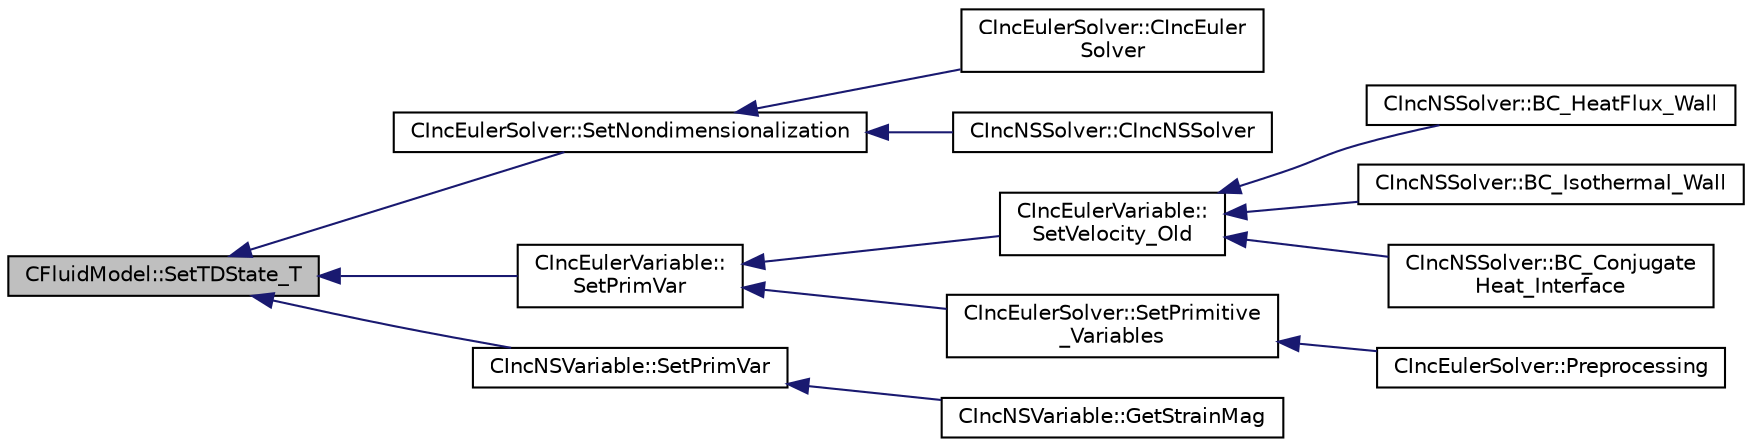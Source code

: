 digraph "CFluidModel::SetTDState_T"
{
  edge [fontname="Helvetica",fontsize="10",labelfontname="Helvetica",labelfontsize="10"];
  node [fontname="Helvetica",fontsize="10",shape=record];
  rankdir="LR";
  Node637 [label="CFluidModel::SetTDState_T",height=0.2,width=0.4,color="black", fillcolor="grey75", style="filled", fontcolor="black"];
  Node637 -> Node638 [dir="back",color="midnightblue",fontsize="10",style="solid",fontname="Helvetica"];
  Node638 [label="CIncEulerSolver::SetNondimensionalization",height=0.2,width=0.4,color="black", fillcolor="white", style="filled",URL="$class_c_inc_euler_solver.html#a2cffaa24417cb3803d36d38b3874d6d0",tooltip="Set the solver nondimensionalization. "];
  Node638 -> Node639 [dir="back",color="midnightblue",fontsize="10",style="solid",fontname="Helvetica"];
  Node639 [label="CIncEulerSolver::CIncEuler\lSolver",height=0.2,width=0.4,color="black", fillcolor="white", style="filled",URL="$class_c_inc_euler_solver.html#a91f644b8f9a00215bac5bcd31dfc06d8"];
  Node638 -> Node640 [dir="back",color="midnightblue",fontsize="10",style="solid",fontname="Helvetica"];
  Node640 [label="CIncNSSolver::CIncNSSolver",height=0.2,width=0.4,color="black", fillcolor="white", style="filled",URL="$class_c_inc_n_s_solver.html#a82152ac7e91fb1c5c073d98a1f08e2aa"];
  Node637 -> Node641 [dir="back",color="midnightblue",fontsize="10",style="solid",fontname="Helvetica"];
  Node641 [label="CIncEulerVariable::\lSetPrimVar",height=0.2,width=0.4,color="black", fillcolor="white", style="filled",URL="$class_c_inc_euler_variable.html#abc66a196b40ca84ace2a2d150e342536",tooltip="Set all the primitive variables for incompressible flows. "];
  Node641 -> Node642 [dir="back",color="midnightblue",fontsize="10",style="solid",fontname="Helvetica"];
  Node642 [label="CIncEulerVariable::\lSetVelocity_Old",height=0.2,width=0.4,color="black", fillcolor="white", style="filled",URL="$class_c_inc_euler_variable.html#aa9ab28e09ba7c2fb00b36ef4a31634ae",tooltip="Set the velocity vector from the old solution. "];
  Node642 -> Node643 [dir="back",color="midnightblue",fontsize="10",style="solid",fontname="Helvetica"];
  Node643 [label="CIncNSSolver::BC_HeatFlux_Wall",height=0.2,width=0.4,color="black", fillcolor="white", style="filled",URL="$class_c_inc_n_s_solver.html#af64e336b5dd2ffd669bbb8924c896b3e",tooltip="Impose a no-slip condition. "];
  Node642 -> Node644 [dir="back",color="midnightblue",fontsize="10",style="solid",fontname="Helvetica"];
  Node644 [label="CIncNSSolver::BC_Isothermal_Wall",height=0.2,width=0.4,color="black", fillcolor="white", style="filled",URL="$class_c_inc_n_s_solver.html#aff9a4fe7596b26665f888b60a39d5076",tooltip="Impose an isothermal temperature condition at the wall. "];
  Node642 -> Node645 [dir="back",color="midnightblue",fontsize="10",style="solid",fontname="Helvetica"];
  Node645 [label="CIncNSSolver::BC_Conjugate\lHeat_Interface",height=0.2,width=0.4,color="black", fillcolor="white", style="filled",URL="$class_c_inc_n_s_solver.html#a63488a5dc1ba150b2b0d74b389c9cfa7",tooltip="Impose the (received) conjugate heat variables. "];
  Node641 -> Node646 [dir="back",color="midnightblue",fontsize="10",style="solid",fontname="Helvetica"];
  Node646 [label="CIncEulerSolver::SetPrimitive\l_Variables",height=0.2,width=0.4,color="black", fillcolor="white", style="filled",URL="$class_c_inc_euler_solver.html#a55e0291e03efb5e325797353ca6dd813",tooltip="Compute the velocity^2, SoundSpeed, Pressure, Enthalpy, Viscosity. "];
  Node646 -> Node647 [dir="back",color="midnightblue",fontsize="10",style="solid",fontname="Helvetica"];
  Node647 [label="CIncEulerSolver::Preprocessing",height=0.2,width=0.4,color="black", fillcolor="white", style="filled",URL="$class_c_inc_euler_solver.html#aabd902b10cc9b41b6b2c406efba0ac41",tooltip="Compute primitive variables and their gradients. "];
  Node637 -> Node648 [dir="back",color="midnightblue",fontsize="10",style="solid",fontname="Helvetica"];
  Node648 [label="CIncNSVariable::SetPrimVar",height=0.2,width=0.4,color="black", fillcolor="white", style="filled",URL="$class_c_inc_n_s_variable.html#ae1b2f543bae5e6067ad855deef0233ef",tooltip="Set all the primitive variables for incompressible flows. "];
  Node648 -> Node649 [dir="back",color="midnightblue",fontsize="10",style="solid",fontname="Helvetica"];
  Node649 [label="CIncNSVariable::GetStrainMag",height=0.2,width=0.4,color="black", fillcolor="white", style="filled",URL="$class_c_inc_n_s_variable.html#a7d5ba854a99c0432be51115078bfa036",tooltip="Get the value of the magnitude of rate of strain. "];
}
